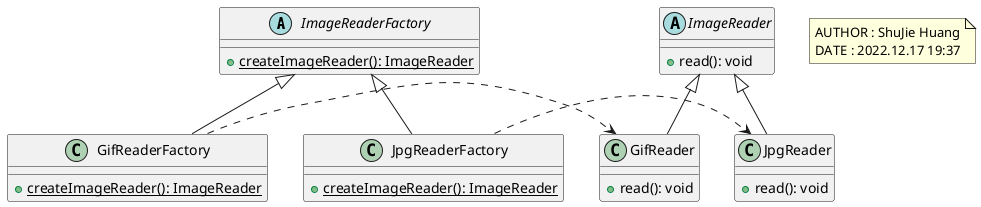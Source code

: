 @startuml
abstract class ImageReaderFactory {
    + {static} createImageReader(): ImageReader
}

class GifReaderFactory {
    + {static} createImageReader(): ImageReader
}

class JpgReaderFactory {
    + {static} createImageReader(): ImageReader
}

abstract class ImageReader {
    +read(): void
}

class GifReader {
    +read(): void
}

class JpgReader {
    +read(): void
}

GifReaderFactory -up-|> ImageReaderFactory
JpgReaderFactory -up-|> ImageReaderFactory

GifReader -up-|> ImageReader
JpgReader -up-|> ImageReader

GifReaderFactory .right.> GifReader
JpgReaderFactory .right.> JpgReader

note as annotation
  AUTHOR : ShuJie Huang
  DATE : 2022.12.17 19:37
end note

@enduml